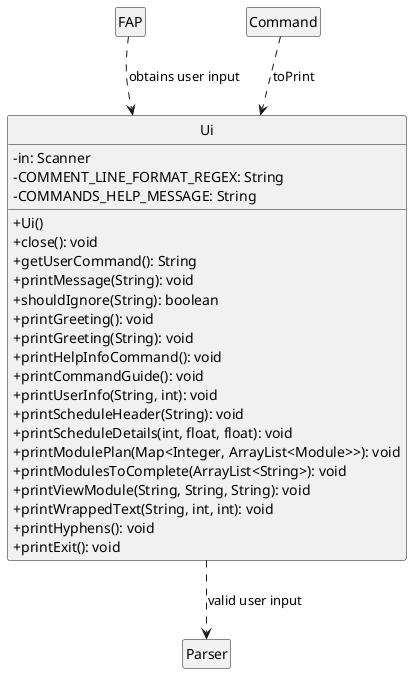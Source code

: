 @startuml
skinparam classAttributeIconSize 0
hide empty members
hide circle

class Ui {
    - in: Scanner
    - COMMENT_LINE_FORMAT_REGEX: String
    - COMMANDS_HELP_MESSAGE: String
    + Ui()
    + close(): void
    + getUserCommand(): String
    + printMessage(String): void
    + shouldIgnore(String): boolean
    + printGreeting(): void
    + printGreeting(String): void
    + printHelpInfoCommand(): void
    + printCommandGuide(): void
    + printUserInfo(String, int): void
    + printScheduleHeader(String): void
    + printScheduleDetails(int, float, float): void
    + printModulePlan(Map<Integer, ArrayList<Module>>): void
    + printModulesToComplete(ArrayList<String>): void
    + printViewModule(String, String, String): void
    + printWrappedText(String, int, int): void
    + printHyphens(): void
    + printExit(): void
}

Class FAP

FAP ..> Ui : obtains user input
Command ..> Ui : toPrint
Ui ..> Parser : valid user input


@enduml